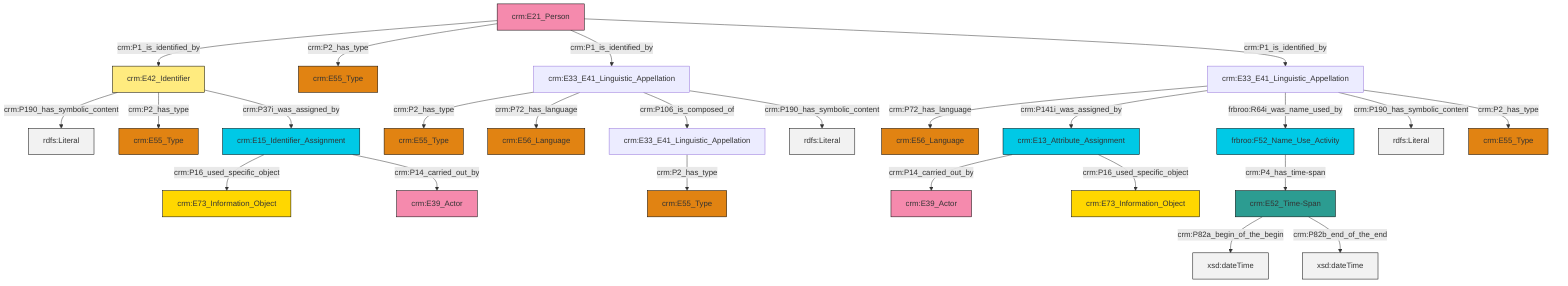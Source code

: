 graph TD
classDef Literal fill:#f2f2f2,stroke:#000000;
classDef CRM_Entity fill:#FFFFFF,stroke:#000000;
classDef Temporal_Entity fill:#00C9E6, stroke:#000000;
classDef Type fill:#E18312, stroke:#000000;
classDef Time-Span fill:#2C9C91, stroke:#000000;
classDef Appellation fill:#FFEB7F, stroke:#000000;
classDef Place fill:#008836, stroke:#000000;
classDef Persistent_Item fill:#B266B2, stroke:#000000;
classDef Conceptual_Object fill:#FFD700, stroke:#000000;
classDef Physical_Thing fill:#D2B48C, stroke:#000000;
classDef Actor fill:#f58aad, stroke:#000000;
classDef PC_Classes fill:#4ce600, stroke:#000000;
classDef Multi fill:#cccccc,stroke:#000000;

2["crm:E33_E41_Linguistic_Appellation"]:::Default -->|crm:P2_has_type| 0["crm:E55_Type"]:::Type
3["crm:E33_E41_Linguistic_Appellation"]:::Default -->|crm:P72_has_language| 4["crm:E56_Language"]:::Type
5["crm:E21_Person"]:::Actor -->|crm:P1_is_identified_by| 6["crm:E42_Identifier"]:::Appellation
9["crm:E15_Identifier_Assignment"]:::Temporal_Entity -->|crm:P16_used_specific_object| 10["crm:E73_Information_Object"]:::Conceptual_Object
3["crm:E33_E41_Linguistic_Appellation"]:::Default -->|crm:P141i_was_assigned_by| 7["crm:E13_Attribute_Assignment"]:::Temporal_Entity
12["crm:E52_Time-Span"]:::Time-Span -->|crm:P82a_begin_of_the_begin| 13[xsd:dateTime]:::Literal
3["crm:E33_E41_Linguistic_Appellation"]:::Default -->|frbroo:R64i_was_name_used_by| 14["frbroo:F52_Name_Use_Activity"]:::Temporal_Entity
5["crm:E21_Person"]:::Actor -->|crm:P2_has_type| 15["crm:E55_Type"]:::Type
7["crm:E13_Attribute_Assignment"]:::Temporal_Entity -->|crm:P14_carried_out_by| 17["crm:E39_Actor"]:::Actor
5["crm:E21_Person"]:::Actor -->|crm:P1_is_identified_by| 2["crm:E33_E41_Linguistic_Appellation"]:::Default
9["crm:E15_Identifier_Assignment"]:::Temporal_Entity -->|crm:P14_carried_out_by| 18["crm:E39_Actor"]:::Actor
2["crm:E33_E41_Linguistic_Appellation"]:::Default -->|crm:P72_has_language| 24["crm:E56_Language"]:::Type
5["crm:E21_Person"]:::Actor -->|crm:P1_is_identified_by| 3["crm:E33_E41_Linguistic_Appellation"]:::Default
2["crm:E33_E41_Linguistic_Appellation"]:::Default -->|crm:P106_is_composed_of| 25["crm:E33_E41_Linguistic_Appellation"]:::Default
7["crm:E13_Attribute_Assignment"]:::Temporal_Entity -->|crm:P16_used_specific_object| 30["crm:E73_Information_Object"]:::Conceptual_Object
25["crm:E33_E41_Linguistic_Appellation"]:::Default -->|crm:P2_has_type| 34["crm:E55_Type"]:::Type
14["frbroo:F52_Name_Use_Activity"]:::Temporal_Entity -->|crm:P4_has_time-span| 12["crm:E52_Time-Span"]:::Time-Span
12["crm:E52_Time-Span"]:::Time-Span -->|crm:P82b_end_of_the_end| 35[xsd:dateTime]:::Literal
3["crm:E33_E41_Linguistic_Appellation"]:::Default -->|crm:P190_has_symbolic_content| 37[rdfs:Literal]:::Literal
2["crm:E33_E41_Linguistic_Appellation"]:::Default -->|crm:P190_has_symbolic_content| 41[rdfs:Literal]:::Literal
6["crm:E42_Identifier"]:::Appellation -->|crm:P190_has_symbolic_content| 42[rdfs:Literal]:::Literal
6["crm:E42_Identifier"]:::Appellation -->|crm:P2_has_type| 38["crm:E55_Type"]:::Type
3["crm:E33_E41_Linguistic_Appellation"]:::Default -->|crm:P2_has_type| 28["crm:E55_Type"]:::Type
6["crm:E42_Identifier"]:::Appellation -->|crm:P37i_was_assigned_by| 9["crm:E15_Identifier_Assignment"]:::Temporal_Entity